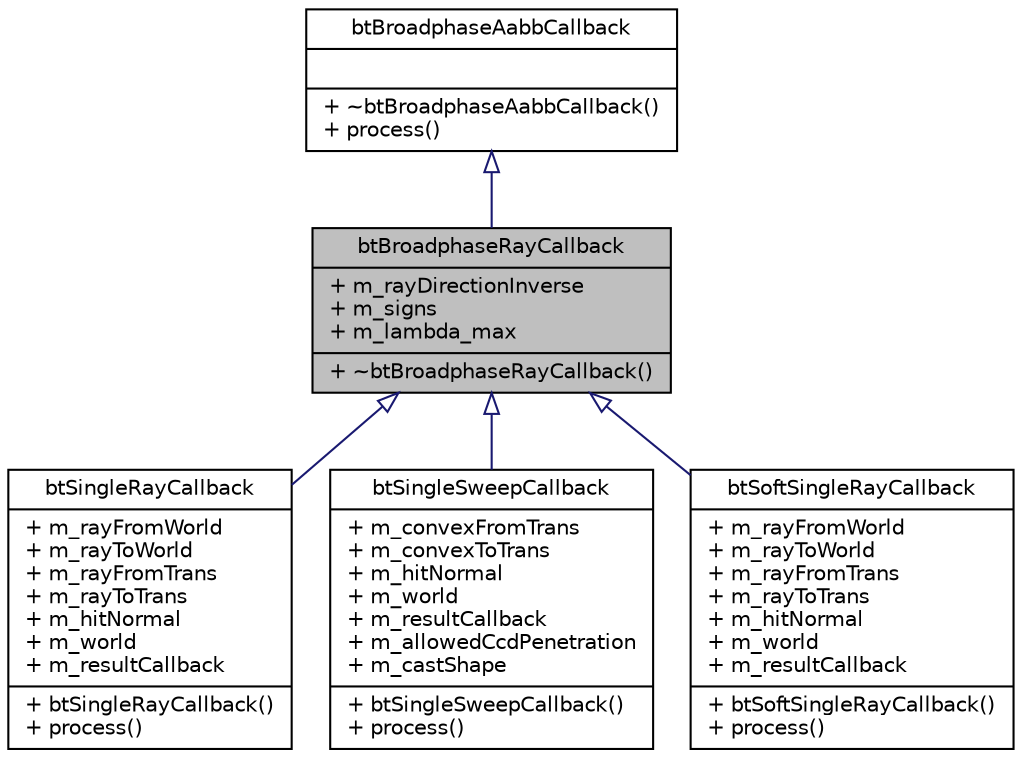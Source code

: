 digraph G
{
  edge [fontname="Helvetica",fontsize="10",labelfontname="Helvetica",labelfontsize="10"];
  node [fontname="Helvetica",fontsize="10",shape=record];
  Node1 [label="{btBroadphaseRayCallback\n|+ m_rayDirectionInverse\l+ m_signs\l+ m_lambda_max\l|+ ~btBroadphaseRayCallback()\l}",height=0.2,width=0.4,color="black", fillcolor="grey75", style="filled" fontcolor="black"];
  Node2 -> Node1 [dir=back,color="midnightblue",fontsize="10",style="solid",arrowtail="empty",fontname="Helvetica"];
  Node2 [label="{btBroadphaseAabbCallback\n||+ ~btBroadphaseAabbCallback()\l+ process()\l}",height=0.2,width=0.4,color="black", fillcolor="white", style="filled",URL="$df/da0/structbtBroadphaseAabbCallback.html"];
  Node1 -> Node3 [dir=back,color="midnightblue",fontsize="10",style="solid",arrowtail="empty",fontname="Helvetica"];
  Node3 [label="{btSingleRayCallback\n|+ m_rayFromWorld\l+ m_rayToWorld\l+ m_rayFromTrans\l+ m_rayToTrans\l+ m_hitNormal\l+ m_world\l+ m_resultCallback\l|+ btSingleRayCallback()\l+ process()\l}",height=0.2,width=0.4,color="black", fillcolor="white", style="filled",URL="$de/d4d/structbtSingleRayCallback.html"];
  Node1 -> Node4 [dir=back,color="midnightblue",fontsize="10",style="solid",arrowtail="empty",fontname="Helvetica"];
  Node4 [label="{btSingleSweepCallback\n|+ m_convexFromTrans\l+ m_convexToTrans\l+ m_hitNormal\l+ m_world\l+ m_resultCallback\l+ m_allowedCcdPenetration\l+ m_castShape\l|+ btSingleSweepCallback()\l+ process()\l}",height=0.2,width=0.4,color="black", fillcolor="white", style="filled",URL="$d5/d16/structbtSingleSweepCallback.html"];
  Node1 -> Node5 [dir=back,color="midnightblue",fontsize="10",style="solid",arrowtail="empty",fontname="Helvetica"];
  Node5 [label="{btSoftSingleRayCallback\n|+ m_rayFromWorld\l+ m_rayToWorld\l+ m_rayFromTrans\l+ m_rayToTrans\l+ m_hitNormal\l+ m_world\l+ m_resultCallback\l|+ btSoftSingleRayCallback()\l+ process()\l}",height=0.2,width=0.4,color="black", fillcolor="white", style="filled",URL="$de/dce/structbtSoftSingleRayCallback.html"];
}
